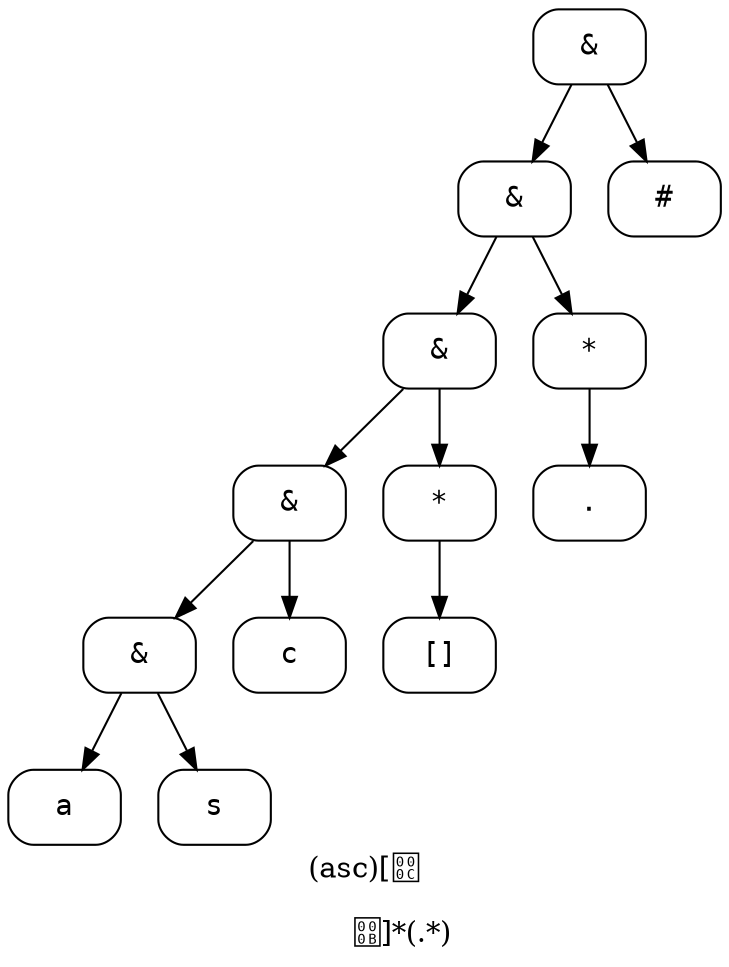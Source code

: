 digraph common {
label="(asc)[
	]*(.*)"
node13[fontname="Courier",label="&",shape="Mrecord",]
node13 -> node11
node11[fontname="Courier",label="&",shape="Mrecord",]
node11 -> node8
node8[fontname="Courier",label="&",shape="Mrecord",]
node8 -> node5
node5[fontname="Courier",label="&",shape="Mrecord",]
node5 -> node3
node3[fontname="Courier",label="&",shape="Mrecord",]
node3 -> node1
node1[fontname="Courier",label="a",shape="Mrecord",]
node3[fontname="Courier",label="&",shape="Mrecord",]
node3 -> node2
node2[fontname="Courier",label="s",shape="Mrecord",]
node5[fontname="Courier",label="&",shape="Mrecord",]
node5 -> node4
node4[fontname="Courier",label="c",shape="Mrecord",]
node8[fontname="Courier",label="&",shape="Mrecord",]
node8 -> node7
node7[fontname="Courier",label="*",shape="Mrecord",]
node7 -> node6
node6[fontname="Courier",label="[
	]",shape="Mrecord",]
node7[fontname="Courier",label="*",shape="Mrecord",]
node11[fontname="Courier",label="&",shape="Mrecord",]
node11 -> node10
node10[fontname="Courier",label="*",shape="Mrecord",]
node10 -> node9
node9[fontname="Courier",label=".",shape="Mrecord",]
node10[fontname="Courier",label="*",shape="Mrecord",]
node13[fontname="Courier",label="&",shape="Mrecord",]
node13 -> node12
node12[fontname="Courier",label="#",shape="Mrecord",]
}

